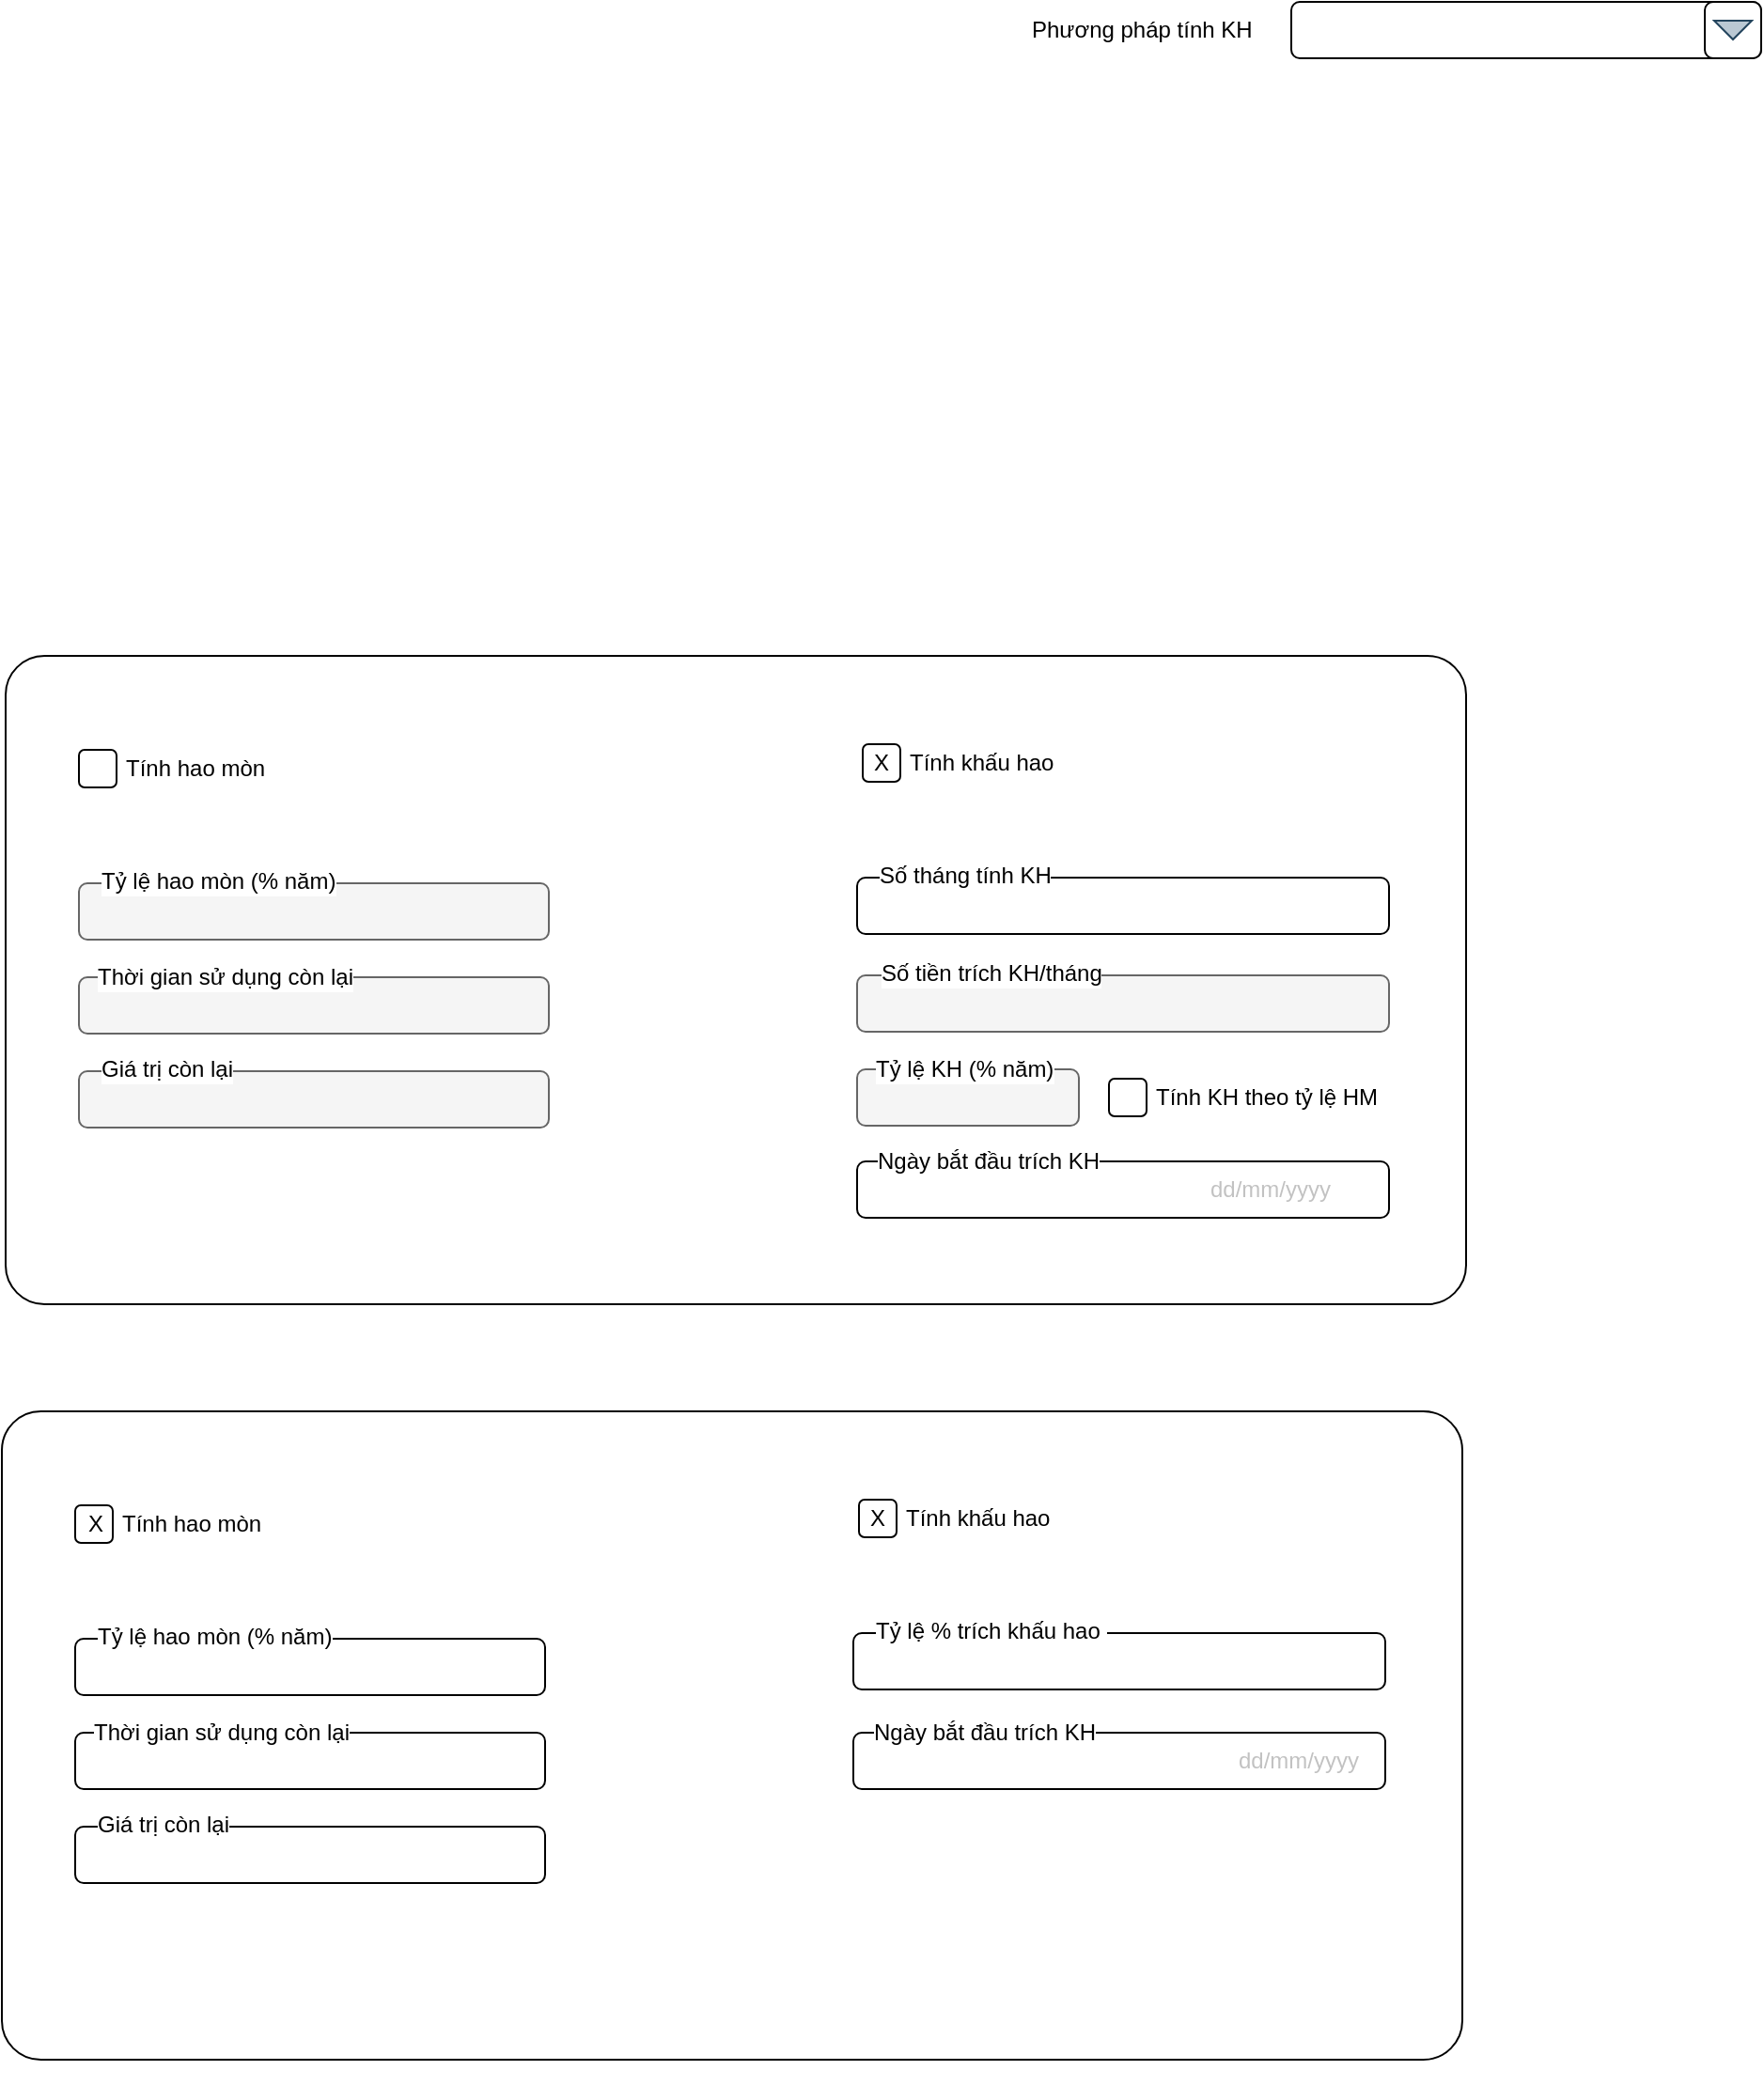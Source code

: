 <mxfile version="21.6.8" type="github" pages="2">
  <diagram name="Page-1" id="ehw1tSHJrtjjjTGDqjy0">
    <mxGraphModel dx="1457" dy="552" grid="0" gridSize="10" guides="1" tooltips="1" connect="1" arrows="1" fold="1" page="0" pageScale="1" pageWidth="850" pageHeight="1100" math="0" shadow="0">
      <root>
        <mxCell id="0" />
        <mxCell id="1" parent="0" />
        <mxCell id="qXpTfvza11gT0wrO7g9H-1" value="" style="rounded=1;whiteSpace=wrap;html=1;arcSize=6;" vertex="1" parent="1">
          <mxGeometry x="-94" y="408" width="777" height="345" as="geometry" />
        </mxCell>
        <mxCell id="GWrSBnzVd4DG-mL2IHD7-7" value="" style="rounded=1;whiteSpace=wrap;html=1;" parent="1" vertex="1">
          <mxGeometry x="590" y="60" width="250" height="30" as="geometry" />
        </mxCell>
        <mxCell id="GWrSBnzVd4DG-mL2IHD7-8" value="Phương pháp tính KH" style="text;html=1;strokeColor=none;fillColor=none;align=left;verticalAlign=middle;whiteSpace=wrap;rounded=0;" parent="1" vertex="1">
          <mxGeometry x="450" y="60" width="120" height="30" as="geometry" />
        </mxCell>
        <mxCell id="GWrSBnzVd4DG-mL2IHD7-9" value="" style="rounded=1;whiteSpace=wrap;html=1;" parent="1" vertex="1">
          <mxGeometry x="810" y="60" width="30" height="30" as="geometry" />
        </mxCell>
        <mxCell id="GWrSBnzVd4DG-mL2IHD7-10" value="" style="triangle;whiteSpace=wrap;html=1;rotation=90;fillColor=#bac8d3;strokeColor=#23445d;" parent="1" vertex="1">
          <mxGeometry x="820" y="65" width="10" height="20" as="geometry" />
        </mxCell>
        <mxCell id="Ml3G78IfKdre-7SLtmTw-68" value="" style="group" parent="1" vertex="1" connectable="0">
          <mxGeometry x="342" y="450" width="411" height="295" as="geometry" />
        </mxCell>
        <mxCell id="Ml3G78IfKdre-7SLtmTw-51" value="" style="rounded=1;whiteSpace=wrap;html=1;container=0;" parent="Ml3G78IfKdre-7SLtmTw-68" vertex="1">
          <mxGeometry x="20" y="5" width="20" height="20" as="geometry" />
        </mxCell>
        <mxCell id="Ml3G78IfKdre-7SLtmTw-52" value="Tính khấu hao" style="text;html=1;strokeColor=none;fillColor=none;align=left;verticalAlign=middle;whiteSpace=wrap;rounded=0;container=0;" parent="Ml3G78IfKdre-7SLtmTw-68" vertex="1">
          <mxGeometry x="43" width="90" height="30" as="geometry" />
        </mxCell>
        <mxCell id="Ml3G78IfKdre-7SLtmTw-53" value="X" style="text;html=1;strokeColor=none;fillColor=none;align=center;verticalAlign=middle;whiteSpace=wrap;rounded=0;container=0;" parent="Ml3G78IfKdre-7SLtmTw-68" vertex="1">
          <mxGeometry width="60" height="30" as="geometry" />
        </mxCell>
        <mxCell id="Ml3G78IfKdre-7SLtmTw-67" value="" style="group" parent="Ml3G78IfKdre-7SLtmTw-68" vertex="1" connectable="0">
          <mxGeometry x="17" y="59.5" width="283" height="235.5" as="geometry" />
        </mxCell>
        <mxCell id="GWrSBnzVd4DG-mL2IHD7-15" value="" style="rounded=1;whiteSpace=wrap;html=1;container=0;align=left;" parent="Ml3G78IfKdre-7SLtmTw-67" vertex="1">
          <mxGeometry y="16.5" width="283" height="30" as="geometry" />
        </mxCell>
        <mxCell id="NxfoncripsZRFfGQhXbu-2" value="" style="rounded=1;whiteSpace=wrap;html=1;container=0;fillColor=#f5f5f5;fontColor=#333333;strokeColor=#666666;" parent="Ml3G78IfKdre-7SLtmTw-67" vertex="1">
          <mxGeometry y="68.5" width="283" height="30" as="geometry" />
        </mxCell>
        <mxCell id="8ASevxo4EbAAmuoHaLOQ-1" value="" style="rounded=1;whiteSpace=wrap;html=1;container=0;fillColor=#f5f5f5;fontColor=#333333;strokeColor=#666666;" parent="Ml3G78IfKdre-7SLtmTw-67" vertex="1">
          <mxGeometry y="118.5" width="118" height="30" as="geometry" />
        </mxCell>
        <mxCell id="Ml3G78IfKdre-7SLtmTw-3" value="" style="rounded=1;whiteSpace=wrap;html=1;container=0;" parent="Ml3G78IfKdre-7SLtmTw-67" vertex="1">
          <mxGeometry y="167.5" width="283" height="30" as="geometry" />
        </mxCell>
        <mxCell id="Ml3G78IfKdre-7SLtmTw-4" value="dd/mm/yyyy" style="text;html=1;strokeColor=none;fillColor=none;align=center;verticalAlign=middle;whiteSpace=wrap;rounded=0;fontColor=#C2C2C2;container=0;" parent="Ml3G78IfKdre-7SLtmTw-67" vertex="1">
          <mxGeometry x="190" y="167.5" width="60" height="30" as="geometry" />
        </mxCell>
        <mxCell id="Ml3G78IfKdre-7SLtmTw-11" value="" style="rounded=1;whiteSpace=wrap;html=1;container=0;" parent="Ml3G78IfKdre-7SLtmTw-67" vertex="1">
          <mxGeometry x="134" y="123.5" width="20" height="20" as="geometry" />
        </mxCell>
        <mxCell id="Ml3G78IfKdre-7SLtmTw-12" value="Tính KH theo tỷ lệ HM" style="text;html=1;strokeColor=none;fillColor=none;align=left;verticalAlign=middle;whiteSpace=wrap;rounded=0;container=0;" parent="Ml3G78IfKdre-7SLtmTw-67" vertex="1">
          <mxGeometry x="157" y="118.5" width="125" height="30" as="geometry" />
        </mxCell>
        <mxCell id="GWrSBnzVd4DG-mL2IHD7-14" value="Số tháng tính KH" style="text;html=1;strokeColor=none;fillColor=none;align=left;verticalAlign=middle;whiteSpace=wrap;rounded=0;container=0;labelBackgroundColor=default;" parent="Ml3G78IfKdre-7SLtmTw-67" vertex="1">
          <mxGeometry x="10" width="120" height="30" as="geometry" />
        </mxCell>
        <mxCell id="NxfoncripsZRFfGQhXbu-1" value="Số tiền trích KH/tháng" style="text;html=1;strokeColor=none;fillColor=none;align=left;verticalAlign=middle;whiteSpace=wrap;rounded=0;container=0;labelBackgroundColor=default;" parent="Ml3G78IfKdre-7SLtmTw-67" vertex="1">
          <mxGeometry x="11" y="52.5" width="130" height="30" as="geometry" />
        </mxCell>
        <mxCell id="NxfoncripsZRFfGQhXbu-3" value="Tỷ lệ KH (% năm)" style="text;html=1;strokeColor=none;fillColor=none;align=left;verticalAlign=middle;whiteSpace=wrap;rounded=0;container=0;labelBackgroundColor=default;" parent="Ml3G78IfKdre-7SLtmTw-67" vertex="1">
          <mxGeometry x="8" y="103.5" width="110" height="30" as="geometry" />
        </mxCell>
        <mxCell id="Ml3G78IfKdre-7SLtmTw-2" value="Ngày bắt đầu trích KH" style="text;html=1;strokeColor=none;fillColor=none;align=left;verticalAlign=middle;whiteSpace=wrap;rounded=0;container=0;labelBackgroundColor=default;" parent="Ml3G78IfKdre-7SLtmTw-67" vertex="1">
          <mxGeometry x="9" y="152.5" width="134" height="30" as="geometry" />
        </mxCell>
        <mxCell id="Ml3G78IfKdre-7SLtmTw-69" value="" style="group" parent="1" vertex="1" connectable="0">
          <mxGeometry x="-75" y="453" width="270" height="206" as="geometry" />
        </mxCell>
        <mxCell id="Ml3G78IfKdre-7SLtmTw-55" value="" style="rounded=1;whiteSpace=wrap;html=1;container=0;fillColor=#f5f5f5;fontColor=#333333;strokeColor=#666666;" parent="Ml3G78IfKdre-7SLtmTw-69" vertex="1">
          <mxGeometry x="20" y="76" width="250" height="30" as="geometry" />
        </mxCell>
        <mxCell id="Ml3G78IfKdre-7SLtmTw-56" value="Tỷ lệ hao mòn (% năm)" style="text;html=1;strokeColor=none;fillColor=none;align=left;verticalAlign=middle;whiteSpace=wrap;rounded=0;container=0;labelBackgroundColor=default;" parent="Ml3G78IfKdre-7SLtmTw-69" vertex="1">
          <mxGeometry x="30" y="60" width="140" height="30" as="geometry" />
        </mxCell>
        <mxCell id="Ml3G78IfKdre-7SLtmTw-58" value="" style="rounded=1;whiteSpace=wrap;html=1;container=0;fillColor=#f5f5f5;fontColor=#333333;strokeColor=#666666;" parent="Ml3G78IfKdre-7SLtmTw-69" vertex="1">
          <mxGeometry x="20" y="126" width="250" height="30" as="geometry" />
        </mxCell>
        <mxCell id="Ml3G78IfKdre-7SLtmTw-62" value="Thời gian sử dụng còn lại" style="text;html=1;strokeColor=none;fillColor=none;align=left;verticalAlign=middle;whiteSpace=wrap;rounded=0;container=0;labelBackgroundColor=default;" parent="Ml3G78IfKdre-7SLtmTw-69" vertex="1">
          <mxGeometry x="28" y="111" width="140" height="30" as="geometry" />
        </mxCell>
        <mxCell id="Ml3G78IfKdre-7SLtmTw-64" value="" style="rounded=1;whiteSpace=wrap;html=1;container=0;fillColor=#f5f5f5;fontColor=#333333;strokeColor=#666666;" parent="Ml3G78IfKdre-7SLtmTw-69" vertex="1">
          <mxGeometry x="20" y="176" width="250" height="30" as="geometry" />
        </mxCell>
        <mxCell id="Ml3G78IfKdre-7SLtmTw-65" value="Giá trị còn lại" style="text;html=1;strokeColor=none;fillColor=none;align=left;verticalAlign=middle;whiteSpace=wrap;rounded=0;container=0;labelBackgroundColor=default;" parent="Ml3G78IfKdre-7SLtmTw-69" vertex="1">
          <mxGeometry x="30" y="160" width="90" height="30" as="geometry" />
        </mxCell>
        <mxCell id="Ml3G78IfKdre-7SLtmTw-49" value="" style="group" parent="Ml3G78IfKdre-7SLtmTw-69" vertex="1" connectable="0">
          <mxGeometry width="133" height="30" as="geometry" />
        </mxCell>
        <mxCell id="GWrSBnzVd4DG-mL2IHD7-3" value="" style="rounded=1;whiteSpace=wrap;html=1;container=0;" parent="Ml3G78IfKdre-7SLtmTw-49" vertex="1">
          <mxGeometry x="20" y="5" width="20" height="20" as="geometry" />
        </mxCell>
        <mxCell id="NxfoncripsZRFfGQhXbu-6" value="Tính hao mòn" style="text;html=1;strokeColor=none;fillColor=none;align=left;verticalAlign=middle;whiteSpace=wrap;rounded=0;container=0;" parent="Ml3G78IfKdre-7SLtmTw-49" vertex="1">
          <mxGeometry x="43" width="90" height="30" as="geometry" />
        </mxCell>
        <mxCell id="vI8vzthHd-KZuYchwilo-11" value="" style="rounded=1;whiteSpace=wrap;html=1;arcSize=6;" vertex="1" parent="1">
          <mxGeometry x="-96" y="810" width="777" height="345" as="geometry" />
        </mxCell>
        <mxCell id="vI8vzthHd-KZuYchwilo-12" value="" style="group" vertex="1" connectable="0" parent="1">
          <mxGeometry x="354" y="873" width="411" height="295" as="geometry" />
        </mxCell>
        <mxCell id="vI8vzthHd-KZuYchwilo-13" value="" style="rounded=1;whiteSpace=wrap;html=1;container=0;" vertex="1" parent="vI8vzthHd-KZuYchwilo-12">
          <mxGeometry x="6" y="-16" width="20" height="20" as="geometry" />
        </mxCell>
        <mxCell id="vI8vzthHd-KZuYchwilo-14" value="Tính khấu hao" style="text;html=1;strokeColor=none;fillColor=none;align=left;verticalAlign=middle;whiteSpace=wrap;rounded=0;container=0;" vertex="1" parent="vI8vzthHd-KZuYchwilo-12">
          <mxGeometry x="29" y="-21" width="90" height="30" as="geometry" />
        </mxCell>
        <mxCell id="vI8vzthHd-KZuYchwilo-15" value="X" style="text;html=1;strokeColor=none;fillColor=none;align=center;verticalAlign=middle;whiteSpace=wrap;rounded=0;container=0;" vertex="1" parent="vI8vzthHd-KZuYchwilo-12">
          <mxGeometry x="-14" y="-21" width="60" height="30" as="geometry" />
        </mxCell>
        <mxCell id="vI8vzthHd-KZuYchwilo-16" value="" style="group" vertex="1" connectable="0" parent="vI8vzthHd-KZuYchwilo-12">
          <mxGeometry x="3" y="38.5" width="283" height="235.5" as="geometry" />
        </mxCell>
        <mxCell id="vI8vzthHd-KZuYchwilo-17" value="" style="rounded=1;whiteSpace=wrap;html=1;container=0;align=left;" vertex="1" parent="vI8vzthHd-KZuYchwilo-16">
          <mxGeometry y="16.5" width="283" height="30" as="geometry" />
        </mxCell>
        <mxCell id="vI8vzthHd-KZuYchwilo-24" value="Tỷ lệ % trích khấu hao&amp;nbsp;" style="text;html=1;strokeColor=none;fillColor=none;align=left;verticalAlign=middle;whiteSpace=wrap;rounded=0;container=0;labelBackgroundColor=default;" vertex="1" parent="vI8vzthHd-KZuYchwilo-16">
          <mxGeometry x="10" width="153" height="30" as="geometry" />
        </mxCell>
        <mxCell id="vI8vzthHd-KZuYchwilo-20" value="" style="rounded=1;whiteSpace=wrap;html=1;container=0;" vertex="1" parent="vI8vzthHd-KZuYchwilo-16">
          <mxGeometry y="69.5" width="283" height="30" as="geometry" />
        </mxCell>
        <mxCell id="vI8vzthHd-KZuYchwilo-27" value="Ngày bắt đầu trích KH" style="text;html=1;strokeColor=none;fillColor=none;align=left;verticalAlign=middle;whiteSpace=wrap;rounded=0;container=0;labelBackgroundColor=default;" vertex="1" parent="vI8vzthHd-KZuYchwilo-16">
          <mxGeometry x="9" y="54.5" width="134" height="30" as="geometry" />
        </mxCell>
        <mxCell id="vI8vzthHd-KZuYchwilo-21" value="dd/mm/yyyy" style="text;html=1;strokeColor=none;fillColor=none;align=center;verticalAlign=middle;whiteSpace=wrap;rounded=0;fontColor=#C2C2C2;container=0;" vertex="1" parent="vI8vzthHd-KZuYchwilo-16">
          <mxGeometry x="207" y="69.5" width="60" height="30" as="geometry" />
        </mxCell>
        <mxCell id="vI8vzthHd-KZuYchwilo-28" value="" style="group" vertex="1" connectable="0" parent="1">
          <mxGeometry x="-77" y="855" width="270" height="206" as="geometry" />
        </mxCell>
        <mxCell id="vI8vzthHd-KZuYchwilo-29" value="" style="rounded=1;whiteSpace=wrap;html=1;container=0;" vertex="1" parent="vI8vzthHd-KZuYchwilo-28">
          <mxGeometry x="20" y="76" width="250" height="30" as="geometry" />
        </mxCell>
        <mxCell id="vI8vzthHd-KZuYchwilo-30" value="Tỷ lệ hao mòn (% năm)" style="text;html=1;strokeColor=none;fillColor=none;align=left;verticalAlign=middle;whiteSpace=wrap;rounded=0;container=0;labelBackgroundColor=default;" vertex="1" parent="vI8vzthHd-KZuYchwilo-28">
          <mxGeometry x="30" y="60" width="140" height="30" as="geometry" />
        </mxCell>
        <mxCell id="vI8vzthHd-KZuYchwilo-31" value="" style="rounded=1;whiteSpace=wrap;html=1;container=0;" vertex="1" parent="vI8vzthHd-KZuYchwilo-28">
          <mxGeometry x="20" y="126" width="250" height="30" as="geometry" />
        </mxCell>
        <mxCell id="vI8vzthHd-KZuYchwilo-32" value="Thời gian sử dụng còn lại" style="text;html=1;strokeColor=none;fillColor=none;align=left;verticalAlign=middle;whiteSpace=wrap;rounded=0;container=0;labelBackgroundColor=default;" vertex="1" parent="vI8vzthHd-KZuYchwilo-28">
          <mxGeometry x="28" y="111" width="140" height="30" as="geometry" />
        </mxCell>
        <mxCell id="vI8vzthHd-KZuYchwilo-33" value="" style="rounded=1;whiteSpace=wrap;html=1;container=0;" vertex="1" parent="vI8vzthHd-KZuYchwilo-28">
          <mxGeometry x="20" y="176" width="250" height="30" as="geometry" />
        </mxCell>
        <mxCell id="vI8vzthHd-KZuYchwilo-34" value="Giá trị còn lại" style="text;html=1;strokeColor=none;fillColor=none;align=left;verticalAlign=middle;whiteSpace=wrap;rounded=0;container=0;labelBackgroundColor=default;" vertex="1" parent="vI8vzthHd-KZuYchwilo-28">
          <mxGeometry x="30" y="160" width="90" height="30" as="geometry" />
        </mxCell>
        <mxCell id="vI8vzthHd-KZuYchwilo-35" value="" style="group" vertex="1" connectable="0" parent="vI8vzthHd-KZuYchwilo-28">
          <mxGeometry width="133" height="32" as="geometry" />
        </mxCell>
        <mxCell id="vI8vzthHd-KZuYchwilo-36" value="" style="rounded=1;whiteSpace=wrap;html=1;container=0;" vertex="1" parent="vI8vzthHd-KZuYchwilo-35">
          <mxGeometry x="20" y="5" width="20" height="20" as="geometry" />
        </mxCell>
        <mxCell id="vI8vzthHd-KZuYchwilo-37" value="Tính hao mòn" style="text;html=1;strokeColor=none;fillColor=none;align=left;verticalAlign=middle;whiteSpace=wrap;rounded=0;container=0;" vertex="1" parent="vI8vzthHd-KZuYchwilo-35">
          <mxGeometry x="43" width="90" height="30" as="geometry" />
        </mxCell>
        <mxCell id="vI8vzthHd-KZuYchwilo-38" value="X" style="text;html=1;strokeColor=none;fillColor=none;align=center;verticalAlign=middle;whiteSpace=wrap;rounded=0;container=0;" vertex="1" parent="vI8vzthHd-KZuYchwilo-35">
          <mxGeometry x="1" width="60" height="30" as="geometry" />
        </mxCell>
      </root>
    </mxGraphModel>
  </diagram>
  <diagram id="-7bFSCDrIrgvn0NrLZYv" name="Page-2">
    <mxGraphModel dx="1216" dy="1035" grid="0" gridSize="10" guides="1" tooltips="1" connect="1" arrows="1" fold="1" page="0" pageScale="1" pageWidth="850" pageHeight="1100" math="0" shadow="0">
      <root>
        <mxCell id="0" />
        <mxCell id="1" parent="0" />
        <mxCell id="h_44ektQ78BrCspxM2GE-9" style="edgeStyle=orthogonalEdgeStyle;rounded=0;orthogonalLoop=1;jettySize=auto;html=1;exitX=0.5;exitY=1;exitDx=0;exitDy=0;" parent="1" source="h_44ektQ78BrCspxM2GE-2" target="h_44ektQ78BrCspxM2GE-4" edge="1">
          <mxGeometry relative="1" as="geometry" />
        </mxCell>
        <mxCell id="h_44ektQ78BrCspxM2GE-10" style="edgeStyle=orthogonalEdgeStyle;rounded=0;orthogonalLoop=1;jettySize=auto;html=1;exitX=0.5;exitY=1;exitDx=0;exitDy=0;entryX=0.5;entryY=0;entryDx=0;entryDy=0;" parent="1" source="h_44ektQ78BrCspxM2GE-2" target="h_44ektQ78BrCspxM2GE-5" edge="1">
          <mxGeometry relative="1" as="geometry" />
        </mxCell>
        <mxCell id="h_44ektQ78BrCspxM2GE-18" style="edgeStyle=orthogonalEdgeStyle;rounded=0;orthogonalLoop=1;jettySize=auto;html=1;exitX=0.5;exitY=1;exitDx=0;exitDy=0;entryX=0.5;entryY=0;entryDx=0;entryDy=0;" parent="1" source="h_44ektQ78BrCspxM2GE-2" target="h_44ektQ78BrCspxM2GE-17" edge="1">
          <mxGeometry relative="1" as="geometry" />
        </mxCell>
        <mxCell id="h_44ektQ78BrCspxM2GE-2" value="Trích khấu hao toàn bộ tài sản" style="rounded=1;whiteSpace=wrap;html=1;" parent="1" vertex="1">
          <mxGeometry x="223" y="198" width="120" height="40" as="geometry" />
        </mxCell>
        <mxCell id="h_44ektQ78BrCspxM2GE-19" style="edgeStyle=orthogonalEdgeStyle;rounded=0;orthogonalLoop=1;jettySize=auto;html=1;exitX=0.5;exitY=1;exitDx=0;exitDy=0;" parent="1" source="h_44ektQ78BrCspxM2GE-3" target="h_44ektQ78BrCspxM2GE-11" edge="1">
          <mxGeometry relative="1" as="geometry" />
        </mxCell>
        <mxCell id="h_44ektQ78BrCspxM2GE-3" value="Trích khấu hao 1 phần tài sản" style="rounded=1;whiteSpace=wrap;html=1;" parent="1" vertex="1">
          <mxGeometry x="603" y="198" width="120" height="40" as="geometry" />
        </mxCell>
        <mxCell id="h_44ektQ78BrCspxM2GE-4" value="Tính khấu khao theo tỷ lệ áp dụng với doanh nghiệp (TT45/2013)" style="rounded=1;whiteSpace=wrap;html=1;" parent="1" vertex="1">
          <mxGeometry x="73" y="298" width="120" height="92" as="geometry" />
        </mxCell>
        <mxCell id="h_44ektQ78BrCspxM2GE-5" value="Tính khấu hao theo tỷ lệ do cấp trên quyết định" style="rounded=1;whiteSpace=wrap;html=1;" parent="1" vertex="1">
          <mxGeometry x="223" y="298" width="120" height="92" as="geometry" />
        </mxCell>
        <mxCell id="h_44ektQ78BrCspxM2GE-11" value="Tỷ lệ phân bổ trích khấu hao (Theo tình trạng sử dụng tài sản vào kinh doanh)" style="rounded=1;whiteSpace=wrap;html=1;" parent="1" vertex="1">
          <mxGeometry x="572" y="298" width="181" height="92" as="geometry" />
        </mxCell>
        <mxCell id="h_44ektQ78BrCspxM2GE-17" value="Tính khấu hao theo tỷ lệ hao mòn của TT23/2023" style="rounded=1;whiteSpace=wrap;html=1;" parent="1" vertex="1">
          <mxGeometry x="373" y="298" width="120" height="92" as="geometry" />
        </mxCell>
        <mxCell id="_ev7N_h8Sc9wcJmz5NKm-2" value="Đơn vị chỉ tính hao mòn" style="rounded=1;whiteSpace=wrap;html=1;" parent="1" vertex="1">
          <mxGeometry x="108" y="-69" width="120" height="60" as="geometry" />
        </mxCell>
        <mxCell id="_ev7N_h8Sc9wcJmz5NKm-10" style="edgeStyle=orthogonalEdgeStyle;rounded=0;orthogonalLoop=1;jettySize=auto;html=1;exitX=0.5;exitY=1;exitDx=0;exitDy=0;entryX=0.5;entryY=0;entryDx=0;entryDy=0;" parent="1" source="_ev7N_h8Sc9wcJmz5NKm-3" target="h_44ektQ78BrCspxM2GE-2" edge="1">
          <mxGeometry relative="1" as="geometry" />
        </mxCell>
        <mxCell id="_ev7N_h8Sc9wcJmz5NKm-3" value="Đơn vị chỉ tính khấu hao" style="rounded=1;whiteSpace=wrap;html=1;" parent="1" vertex="1">
          <mxGeometry x="343" y="-69" width="120" height="60" as="geometry" />
        </mxCell>
        <mxCell id="XOotIkkaFBJ_ABBJOn3d-1" style="edgeStyle=orthogonalEdgeStyle;rounded=0;orthogonalLoop=1;jettySize=auto;html=1;exitX=0.5;exitY=1;exitDx=0;exitDy=0;entryX=0.5;entryY=0;entryDx=0;entryDy=0;" parent="1" source="_ev7N_h8Sc9wcJmz5NKm-4" target="h_44ektQ78BrCspxM2GE-3" edge="1">
          <mxGeometry relative="1" as="geometry">
            <Array as="points">
              <mxPoint x="582" y="-9" />
              <mxPoint x="582" y="142" />
              <mxPoint x="663" y="142" />
            </Array>
          </mxGeometry>
        </mxCell>
        <mxCell id="XOotIkkaFBJ_ABBJOn3d-3" style="edgeStyle=orthogonalEdgeStyle;rounded=0;orthogonalLoop=1;jettySize=auto;html=1;exitX=0.5;exitY=1;exitDx=0;exitDy=0;entryX=0.75;entryY=0;entryDx=0;entryDy=0;" parent="1" source="_ev7N_h8Sc9wcJmz5NKm-4" target="h_44ektQ78BrCspxM2GE-2" edge="1">
          <mxGeometry relative="1" as="geometry">
            <Array as="points">
              <mxPoint x="583" y="-9" />
              <mxPoint x="583" y="142" />
              <mxPoint x="313" y="142" />
            </Array>
          </mxGeometry>
        </mxCell>
        <mxCell id="_ev7N_h8Sc9wcJmz5NKm-4" value="Đơn vị tính hào mòn và khấu hao" style="rounded=1;whiteSpace=wrap;html=1;" parent="1" vertex="1">
          <mxGeometry x="525" y="-69" width="120" height="60" as="geometry" />
        </mxCell>
        <mxCell id="_ev7N_h8Sc9wcJmz5NKm-7" style="edgeStyle=orthogonalEdgeStyle;rounded=0;orthogonalLoop=1;jettySize=auto;html=1;exitX=0.5;exitY=1;exitDx=0;exitDy=0;entryX=0.5;entryY=0;entryDx=0;entryDy=0;" parent="1" source="_ev7N_h8Sc9wcJmz5NKm-6" target="_ev7N_h8Sc9wcJmz5NKm-2" edge="1">
          <mxGeometry relative="1" as="geometry" />
        </mxCell>
        <mxCell id="_ev7N_h8Sc9wcJmz5NKm-8" style="edgeStyle=orthogonalEdgeStyle;rounded=0;orthogonalLoop=1;jettySize=auto;html=1;exitX=0.5;exitY=1;exitDx=0;exitDy=0;entryX=0.5;entryY=0;entryDx=0;entryDy=0;" parent="1" source="_ev7N_h8Sc9wcJmz5NKm-6" target="_ev7N_h8Sc9wcJmz5NKm-3" edge="1">
          <mxGeometry relative="1" as="geometry" />
        </mxCell>
        <mxCell id="_ev7N_h8Sc9wcJmz5NKm-9" style="edgeStyle=orthogonalEdgeStyle;rounded=0;orthogonalLoop=1;jettySize=auto;html=1;exitX=0.5;exitY=1;exitDx=0;exitDy=0;entryX=0.5;entryY=0;entryDx=0;entryDy=0;" parent="1" source="_ev7N_h8Sc9wcJmz5NKm-6" target="_ev7N_h8Sc9wcJmz5NKm-4" edge="1">
          <mxGeometry relative="1" as="geometry" />
        </mxCell>
        <mxCell id="_ev7N_h8Sc9wcJmz5NKm-6" value="Đơn vị làm việc" style="rounded=1;whiteSpace=wrap;html=1;" parent="1" vertex="1">
          <mxGeometry x="343" y="-180" width="120" height="40" as="geometry" />
        </mxCell>
      </root>
    </mxGraphModel>
  </diagram>
</mxfile>
